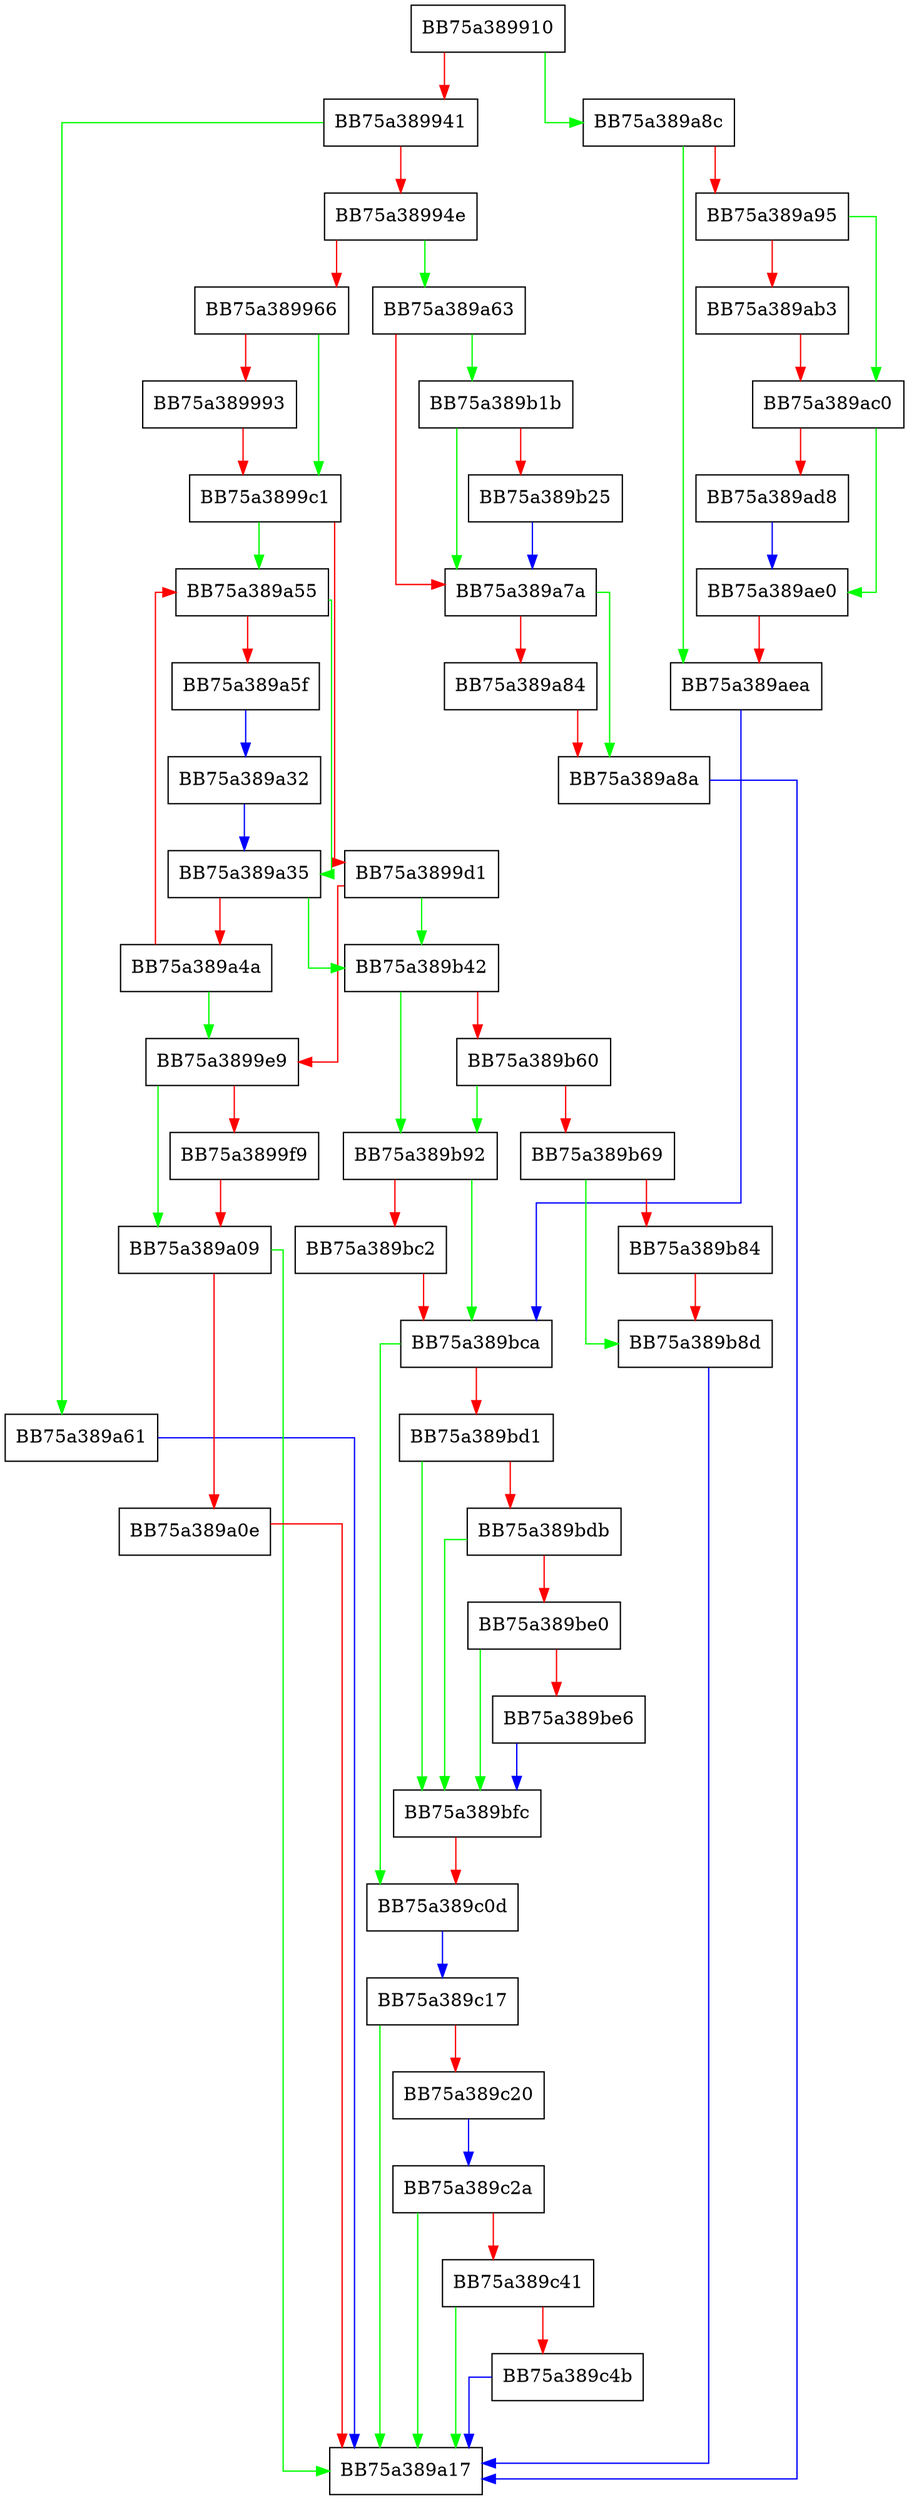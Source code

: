 digraph InitializeIntegrityCheck {
  node [shape="box"];
  graph [splines=ortho];
  BB75a389910 -> BB75a389a8c [color="green"];
  BB75a389910 -> BB75a389941 [color="red"];
  BB75a389941 -> BB75a389a61 [color="green"];
  BB75a389941 -> BB75a38994e [color="red"];
  BB75a38994e -> BB75a389a63 [color="green"];
  BB75a38994e -> BB75a389966 [color="red"];
  BB75a389966 -> BB75a3899c1 [color="green"];
  BB75a389966 -> BB75a389993 [color="red"];
  BB75a389993 -> BB75a3899c1 [color="red"];
  BB75a3899c1 -> BB75a389a55 [color="green"];
  BB75a3899c1 -> BB75a3899d1 [color="red"];
  BB75a3899d1 -> BB75a389b42 [color="green"];
  BB75a3899d1 -> BB75a3899e9 [color="red"];
  BB75a3899e9 -> BB75a389a09 [color="green"];
  BB75a3899e9 -> BB75a3899f9 [color="red"];
  BB75a3899f9 -> BB75a389a09 [color="red"];
  BB75a389a09 -> BB75a389a17 [color="green"];
  BB75a389a09 -> BB75a389a0e [color="red"];
  BB75a389a0e -> BB75a389a17 [color="red"];
  BB75a389a32 -> BB75a389a35 [color="blue"];
  BB75a389a35 -> BB75a389b42 [color="green"];
  BB75a389a35 -> BB75a389a4a [color="red"];
  BB75a389a4a -> BB75a3899e9 [color="green"];
  BB75a389a4a -> BB75a389a55 [color="red"];
  BB75a389a55 -> BB75a389a35 [color="green"];
  BB75a389a55 -> BB75a389a5f [color="red"];
  BB75a389a5f -> BB75a389a32 [color="blue"];
  BB75a389a61 -> BB75a389a17 [color="blue"];
  BB75a389a63 -> BB75a389b1b [color="green"];
  BB75a389a63 -> BB75a389a7a [color="red"];
  BB75a389a7a -> BB75a389a8a [color="green"];
  BB75a389a7a -> BB75a389a84 [color="red"];
  BB75a389a84 -> BB75a389a8a [color="red"];
  BB75a389a8a -> BB75a389a17 [color="blue"];
  BB75a389a8c -> BB75a389aea [color="green"];
  BB75a389a8c -> BB75a389a95 [color="red"];
  BB75a389a95 -> BB75a389ac0 [color="green"];
  BB75a389a95 -> BB75a389ab3 [color="red"];
  BB75a389ab3 -> BB75a389ac0 [color="red"];
  BB75a389ac0 -> BB75a389ae0 [color="green"];
  BB75a389ac0 -> BB75a389ad8 [color="red"];
  BB75a389ad8 -> BB75a389ae0 [color="blue"];
  BB75a389ae0 -> BB75a389aea [color="red"];
  BB75a389aea -> BB75a389bca [color="blue"];
  BB75a389b1b -> BB75a389a7a [color="green"];
  BB75a389b1b -> BB75a389b25 [color="red"];
  BB75a389b25 -> BB75a389a7a [color="blue"];
  BB75a389b42 -> BB75a389b92 [color="green"];
  BB75a389b42 -> BB75a389b60 [color="red"];
  BB75a389b60 -> BB75a389b92 [color="green"];
  BB75a389b60 -> BB75a389b69 [color="red"];
  BB75a389b69 -> BB75a389b8d [color="green"];
  BB75a389b69 -> BB75a389b84 [color="red"];
  BB75a389b84 -> BB75a389b8d [color="red"];
  BB75a389b8d -> BB75a389a17 [color="blue"];
  BB75a389b92 -> BB75a389bca [color="green"];
  BB75a389b92 -> BB75a389bc2 [color="red"];
  BB75a389bc2 -> BB75a389bca [color="red"];
  BB75a389bca -> BB75a389c0d [color="green"];
  BB75a389bca -> BB75a389bd1 [color="red"];
  BB75a389bd1 -> BB75a389bfc [color="green"];
  BB75a389bd1 -> BB75a389bdb [color="red"];
  BB75a389bdb -> BB75a389bfc [color="green"];
  BB75a389bdb -> BB75a389be0 [color="red"];
  BB75a389be0 -> BB75a389bfc [color="green"];
  BB75a389be0 -> BB75a389be6 [color="red"];
  BB75a389be6 -> BB75a389bfc [color="blue"];
  BB75a389bfc -> BB75a389c0d [color="red"];
  BB75a389c0d -> BB75a389c17 [color="blue"];
  BB75a389c17 -> BB75a389a17 [color="green"];
  BB75a389c17 -> BB75a389c20 [color="red"];
  BB75a389c20 -> BB75a389c2a [color="blue"];
  BB75a389c2a -> BB75a389a17 [color="green"];
  BB75a389c2a -> BB75a389c41 [color="red"];
  BB75a389c41 -> BB75a389a17 [color="green"];
  BB75a389c41 -> BB75a389c4b [color="red"];
  BB75a389c4b -> BB75a389a17 [color="blue"];
}